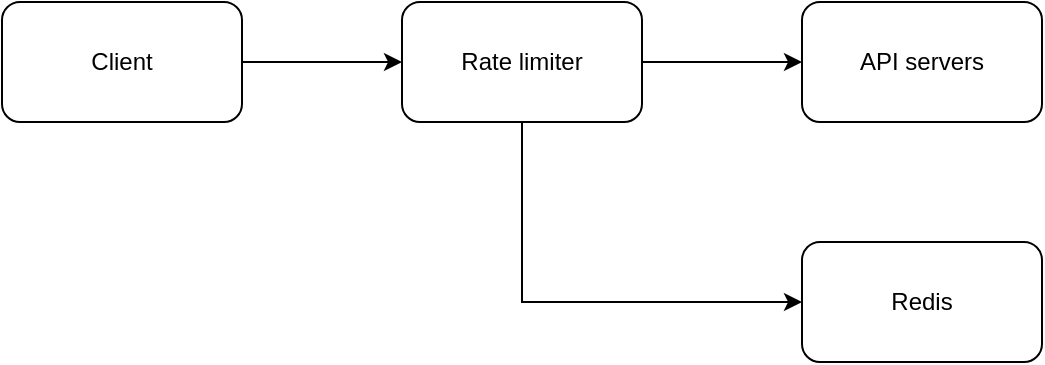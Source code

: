 <mxfile version="23.1.4" type="device">
  <diagram name="Page-1" id="vkETW_f1yGzNbxNoW9vd">
    <mxGraphModel dx="882" dy="578" grid="1" gridSize="10" guides="1" tooltips="1" connect="1" arrows="1" fold="1" page="1" pageScale="1" pageWidth="850" pageHeight="1100" math="0" shadow="0">
      <root>
        <mxCell id="0" />
        <mxCell id="1" parent="0" />
        <mxCell id="GIo4lOQ5D8zovkSAOIZO-6" style="edgeStyle=orthogonalEdgeStyle;rounded=0;orthogonalLoop=1;jettySize=auto;html=1;exitX=1;exitY=0.5;exitDx=0;exitDy=0;entryX=0;entryY=0.5;entryDx=0;entryDy=0;" parent="1" source="GIo4lOQ5D8zovkSAOIZO-1" target="GIo4lOQ5D8zovkSAOIZO-2" edge="1">
          <mxGeometry relative="1" as="geometry" />
        </mxCell>
        <mxCell id="GIo4lOQ5D8zovkSAOIZO-1" value="Client" style="rounded=1;whiteSpace=wrap;html=1;" parent="1" vertex="1">
          <mxGeometry x="80" y="200" width="120" height="60" as="geometry" />
        </mxCell>
        <mxCell id="GIo4lOQ5D8zovkSAOIZO-8" style="edgeStyle=orthogonalEdgeStyle;rounded=0;orthogonalLoop=1;jettySize=auto;html=1;exitX=1;exitY=0.5;exitDx=0;exitDy=0;entryX=0;entryY=0.5;entryDx=0;entryDy=0;" parent="1" source="GIo4lOQ5D8zovkSAOIZO-2" target="GIo4lOQ5D8zovkSAOIZO-3" edge="1">
          <mxGeometry relative="1" as="geometry" />
        </mxCell>
        <mxCell id="UkIbbUB__O1dK6oQ1D3P-1" style="edgeStyle=orthogonalEdgeStyle;rounded=0;orthogonalLoop=1;jettySize=auto;html=1;exitX=0.5;exitY=1;exitDx=0;exitDy=0;entryX=0;entryY=0.5;entryDx=0;entryDy=0;" parent="1" source="GIo4lOQ5D8zovkSAOIZO-2" target="lTsMpnqPC8pFJK7DDNOB-1" edge="1">
          <mxGeometry relative="1" as="geometry" />
        </mxCell>
        <mxCell id="GIo4lOQ5D8zovkSAOIZO-2" value="Rate limiter" style="rounded=1;whiteSpace=wrap;html=1;" parent="1" vertex="1">
          <mxGeometry x="280" y="200" width="120" height="60" as="geometry" />
        </mxCell>
        <mxCell id="GIo4lOQ5D8zovkSAOIZO-3" value="API servers" style="rounded=1;whiteSpace=wrap;html=1;" parent="1" vertex="1">
          <mxGeometry x="480" y="200" width="120" height="60" as="geometry" />
        </mxCell>
        <mxCell id="lTsMpnqPC8pFJK7DDNOB-1" value="Redis" style="rounded=1;whiteSpace=wrap;html=1;" parent="1" vertex="1">
          <mxGeometry x="480" y="320" width="120" height="60" as="geometry" />
        </mxCell>
      </root>
    </mxGraphModel>
  </diagram>
</mxfile>

